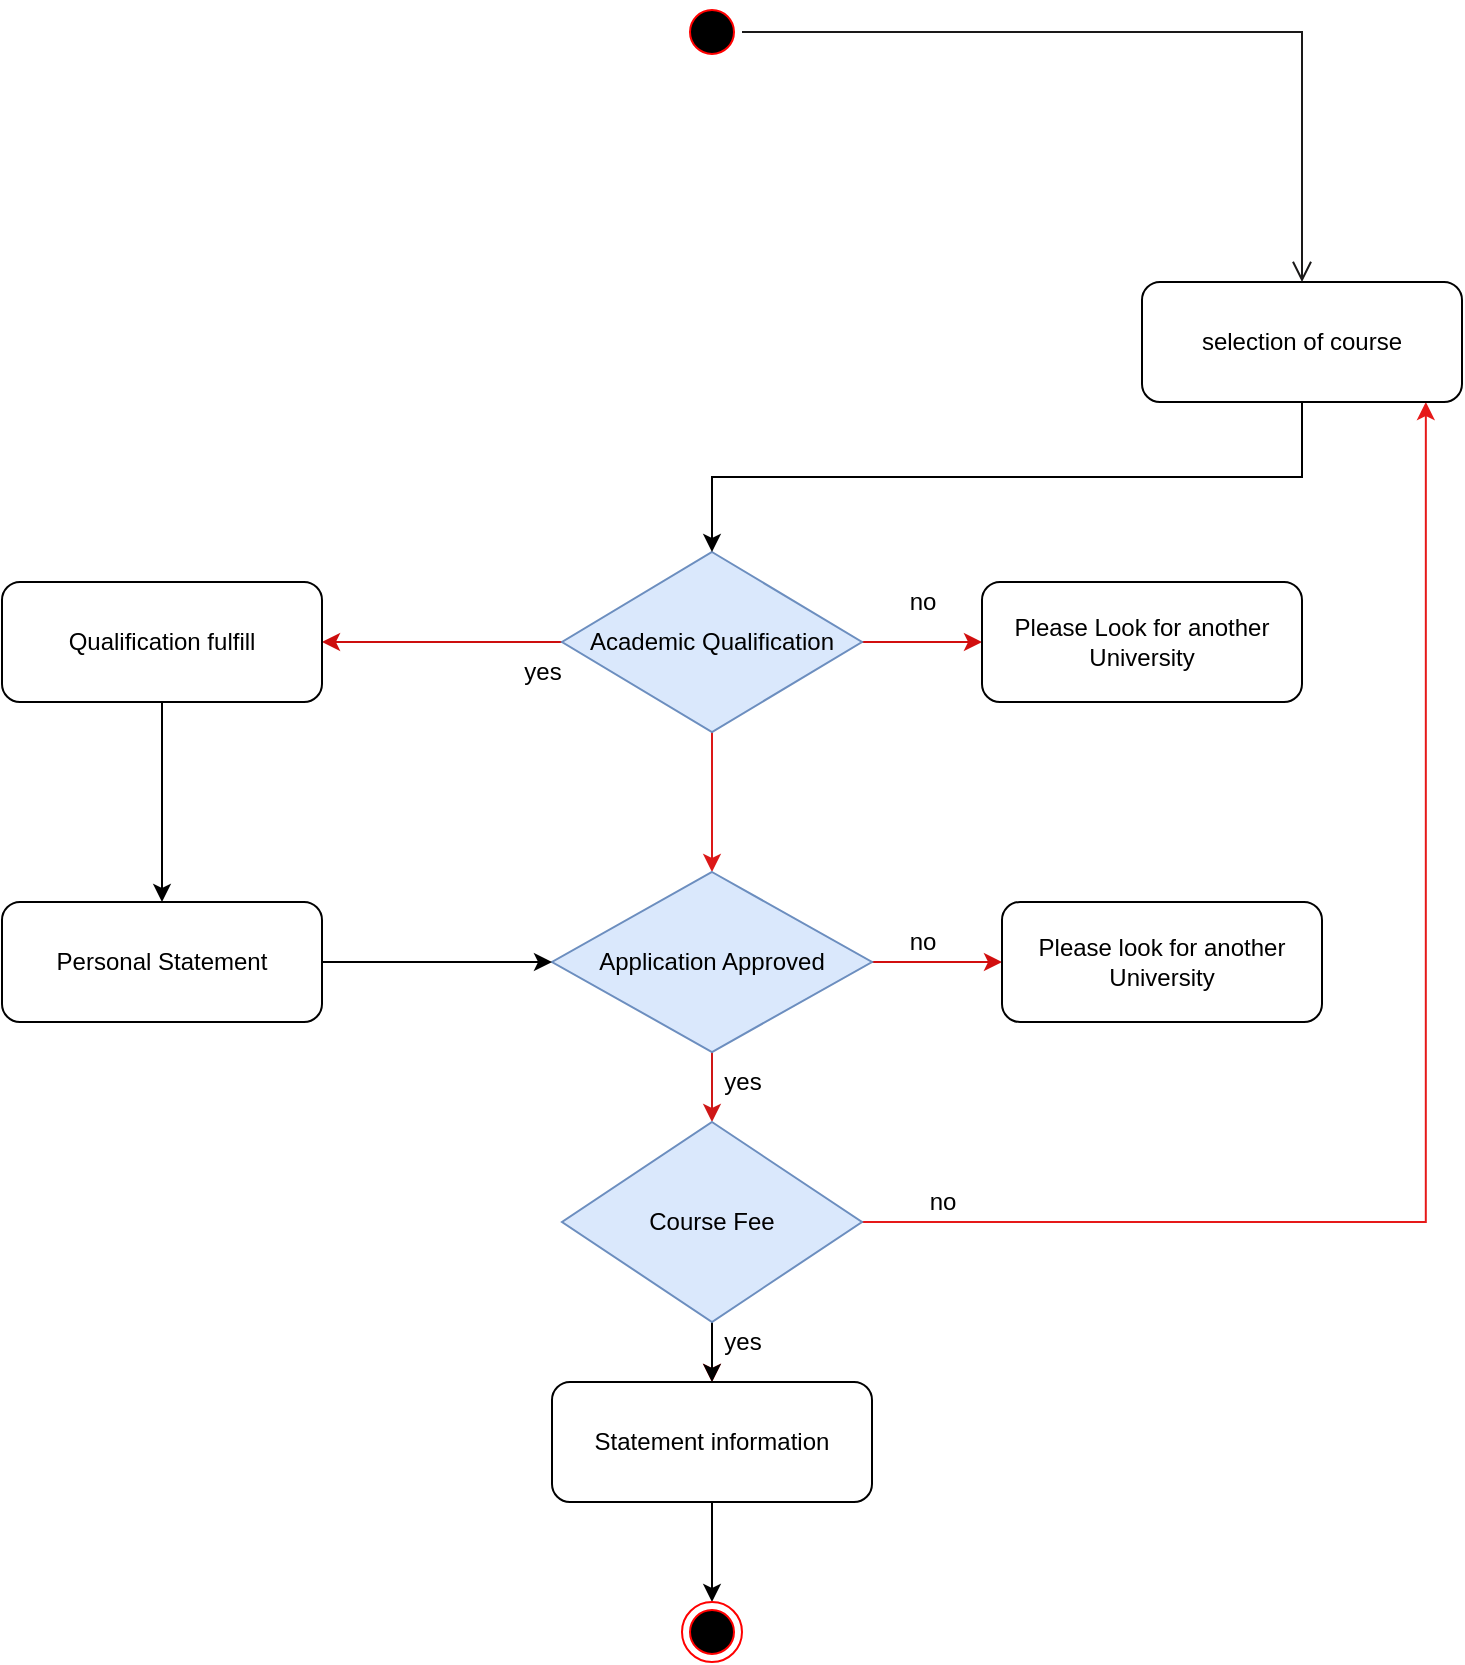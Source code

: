 <mxfile version="21.0.6" type="device"><diagram name="Page-1" id="t8pHv-tBS4W-zCxk8VuV"><mxGraphModel dx="1500" dy="949" grid="1" gridSize="10" guides="1" tooltips="1" connect="1" arrows="1" fold="1" page="1" pageScale="1" pageWidth="850" pageHeight="1100" math="0" shadow="0"><root><mxCell id="0"/><mxCell id="1" parent="0"/><mxCell id="3Pf5bdUD9AkZtXZMO2eO-12" style="edgeStyle=orthogonalEdgeStyle;rounded=0;orthogonalLoop=1;jettySize=auto;html=1;entryX=1;entryY=0.5;entryDx=0;entryDy=0;strokeColor=#cd0e0e;" edge="1" parent="1" source="3Pf5bdUD9AkZtXZMO2eO-1" target="3Pf5bdUD9AkZtXZMO2eO-3"><mxGeometry relative="1" as="geometry"/></mxCell><mxCell id="3Pf5bdUD9AkZtXZMO2eO-18" value="" style="edgeStyle=orthogonalEdgeStyle;rounded=0;orthogonalLoop=1;jettySize=auto;html=1;strokeColor=#dc1818;" edge="1" parent="1" source="3Pf5bdUD9AkZtXZMO2eO-1" target="3Pf5bdUD9AkZtXZMO2eO-2"><mxGeometry relative="1" as="geometry"/></mxCell><mxCell id="3Pf5bdUD9AkZtXZMO2eO-23" style="edgeStyle=orthogonalEdgeStyle;rounded=0;orthogonalLoop=1;jettySize=auto;html=1;entryX=0;entryY=0.5;entryDx=0;entryDy=0;strokeColor=#d20f0f;" edge="1" parent="1" source="3Pf5bdUD9AkZtXZMO2eO-1" target="3Pf5bdUD9AkZtXZMO2eO-8"><mxGeometry relative="1" as="geometry"/></mxCell><mxCell id="3Pf5bdUD9AkZtXZMO2eO-1" value="Academic Qualification" style="rhombus;whiteSpace=wrap;html=1;strokeColor=#6c8ebf;fillColor=#dae8fc;" vertex="1" parent="1"><mxGeometry x="350" y="285" width="150" height="90" as="geometry"/></mxCell><mxCell id="3Pf5bdUD9AkZtXZMO2eO-19" style="edgeStyle=orthogonalEdgeStyle;rounded=0;orthogonalLoop=1;jettySize=auto;html=1;entryX=0.5;entryY=0;entryDx=0;entryDy=0;strokeColor=#cf1717;" edge="1" parent="1" source="3Pf5bdUD9AkZtXZMO2eO-2" target="3Pf5bdUD9AkZtXZMO2eO-4"><mxGeometry relative="1" as="geometry"/></mxCell><mxCell id="3Pf5bdUD9AkZtXZMO2eO-22" style="edgeStyle=orthogonalEdgeStyle;rounded=0;orthogonalLoop=1;jettySize=auto;html=1;entryX=0;entryY=0.5;entryDx=0;entryDy=0;strokeColor=#d20f0f;" edge="1" parent="1" source="3Pf5bdUD9AkZtXZMO2eO-2" target="3Pf5bdUD9AkZtXZMO2eO-7"><mxGeometry relative="1" as="geometry"/></mxCell><mxCell id="3Pf5bdUD9AkZtXZMO2eO-2" value="Application Approved" style="rhombus;whiteSpace=wrap;html=1;strokeColor=#6c8ebf;fillColor=#dae8fc;" vertex="1" parent="1"><mxGeometry x="345" y="445" width="160" height="90" as="geometry"/></mxCell><mxCell id="3Pf5bdUD9AkZtXZMO2eO-11" style="edgeStyle=orthogonalEdgeStyle;rounded=0;orthogonalLoop=1;jettySize=auto;html=1;entryX=0.5;entryY=0;entryDx=0;entryDy=0;" edge="1" parent="1" source="3Pf5bdUD9AkZtXZMO2eO-3" target="3Pf5bdUD9AkZtXZMO2eO-6"><mxGeometry relative="1" as="geometry"/></mxCell><mxCell id="3Pf5bdUD9AkZtXZMO2eO-3" value="Qualification fulfill" style="rounded=1;whiteSpace=wrap;html=1;" vertex="1" parent="1"><mxGeometry x="70" y="300" width="160" height="60" as="geometry"/></mxCell><mxCell id="3Pf5bdUD9AkZtXZMO2eO-20" style="edgeStyle=orthogonalEdgeStyle;rounded=0;orthogonalLoop=1;jettySize=auto;html=1;entryX=0.5;entryY=0;entryDx=0;entryDy=0;strokeColor=#ee1717;" edge="1" parent="1" source="3Pf5bdUD9AkZtXZMO2eO-4" target="3Pf5bdUD9AkZtXZMO2eO-10"><mxGeometry relative="1" as="geometry"><Array as="points"><mxPoint x="425" y="680"/><mxPoint x="425" y="680"/></Array></mxGeometry></mxCell><mxCell id="3Pf5bdUD9AkZtXZMO2eO-24" style="edgeStyle=orthogonalEdgeStyle;rounded=0;orthogonalLoop=1;jettySize=auto;html=1;entryX=0.887;entryY=1;entryDx=0;entryDy=0;entryPerimeter=0;strokeColor=#e61919;" edge="1" parent="1" source="3Pf5bdUD9AkZtXZMO2eO-4" target="3Pf5bdUD9AkZtXZMO2eO-9"><mxGeometry relative="1" as="geometry"><mxPoint x="780" y="620" as="targetPoint"/></mxGeometry></mxCell><mxCell id="3Pf5bdUD9AkZtXZMO2eO-35" value="" style="edgeStyle=orthogonalEdgeStyle;rounded=0;orthogonalLoop=1;jettySize=auto;html=1;" edge="1" parent="1" source="3Pf5bdUD9AkZtXZMO2eO-4" target="3Pf5bdUD9AkZtXZMO2eO-10"><mxGeometry relative="1" as="geometry"/></mxCell><mxCell id="3Pf5bdUD9AkZtXZMO2eO-4" value="Course Fee" style="rhombus;whiteSpace=wrap;html=1;strokeColor=#6c8ebf;fillColor=#dae8fc;" vertex="1" parent="1"><mxGeometry x="350" y="570" width="150" height="100" as="geometry"/></mxCell><mxCell id="3Pf5bdUD9AkZtXZMO2eO-13" style="edgeStyle=orthogonalEdgeStyle;rounded=0;orthogonalLoop=1;jettySize=auto;html=1;" edge="1" parent="1" source="3Pf5bdUD9AkZtXZMO2eO-6" target="3Pf5bdUD9AkZtXZMO2eO-2"><mxGeometry relative="1" as="geometry"/></mxCell><mxCell id="3Pf5bdUD9AkZtXZMO2eO-6" value="Personal Statement" style="rounded=1;whiteSpace=wrap;html=1;" vertex="1" parent="1"><mxGeometry x="70" y="460" width="160" height="60" as="geometry"/></mxCell><mxCell id="3Pf5bdUD9AkZtXZMO2eO-7" value="Please look for another University" style="rounded=1;whiteSpace=wrap;html=1;" vertex="1" parent="1"><mxGeometry x="570" y="460" width="160" height="60" as="geometry"/></mxCell><mxCell id="3Pf5bdUD9AkZtXZMO2eO-8" value="Please Look for another University" style="rounded=1;whiteSpace=wrap;html=1;" vertex="1" parent="1"><mxGeometry x="560" y="300" width="160" height="60" as="geometry"/></mxCell><mxCell id="3Pf5bdUD9AkZtXZMO2eO-17" style="edgeStyle=orthogonalEdgeStyle;rounded=0;orthogonalLoop=1;jettySize=auto;html=1;exitX=0.5;exitY=1;exitDx=0;exitDy=0;" edge="1" parent="1" source="3Pf5bdUD9AkZtXZMO2eO-9" target="3Pf5bdUD9AkZtXZMO2eO-1"><mxGeometry relative="1" as="geometry"/></mxCell><mxCell id="3Pf5bdUD9AkZtXZMO2eO-9" value="selection of course" style="rounded=1;whiteSpace=wrap;html=1;" vertex="1" parent="1"><mxGeometry x="640" y="150" width="160" height="60" as="geometry"/></mxCell><mxCell id="3Pf5bdUD9AkZtXZMO2eO-21" style="edgeStyle=orthogonalEdgeStyle;rounded=0;orthogonalLoop=1;jettySize=auto;html=1;" edge="1" parent="1" source="3Pf5bdUD9AkZtXZMO2eO-10"><mxGeometry relative="1" as="geometry"><mxPoint x="425" y="810" as="targetPoint"/></mxGeometry></mxCell><mxCell id="3Pf5bdUD9AkZtXZMO2eO-10" value="Statement information" style="rounded=1;whiteSpace=wrap;html=1;" vertex="1" parent="1"><mxGeometry x="345" y="700" width="160" height="60" as="geometry"/></mxCell><mxCell id="3Pf5bdUD9AkZtXZMO2eO-25" value="" style="ellipse;html=1;shape=endState;fillColor=#000000;strokeColor=#ff0000;" vertex="1" parent="1"><mxGeometry x="410" y="810" width="30" height="30" as="geometry"/></mxCell><mxCell id="3Pf5bdUD9AkZtXZMO2eO-29" value="" style="ellipse;html=1;shape=startState;fillColor=#000000;strokeColor=#ff0000;" vertex="1" parent="1"><mxGeometry x="410" y="10" width="30" height="30" as="geometry"/></mxCell><mxCell id="3Pf5bdUD9AkZtXZMO2eO-30" value="" style="edgeStyle=orthogonalEdgeStyle;html=1;verticalAlign=bottom;endArrow=open;endSize=8;strokeColor=#1a1919;rounded=0;" edge="1" source="3Pf5bdUD9AkZtXZMO2eO-29" parent="1" target="3Pf5bdUD9AkZtXZMO2eO-9"><mxGeometry relative="1" as="geometry"><mxPoint x="425" y="100" as="targetPoint"/></mxGeometry></mxCell><mxCell id="3Pf5bdUD9AkZtXZMO2eO-31" value="yes" style="text;html=1;align=center;verticalAlign=middle;resizable=0;points=[];autosize=1;strokeColor=none;fillColor=none;" vertex="1" parent="1"><mxGeometry x="320" y="330" width="40" height="30" as="geometry"/></mxCell><mxCell id="3Pf5bdUD9AkZtXZMO2eO-32" value="no" style="text;html=1;align=center;verticalAlign=middle;resizable=0;points=[];autosize=1;strokeColor=none;fillColor=none;" vertex="1" parent="1"><mxGeometry x="510" y="295" width="40" height="30" as="geometry"/></mxCell><mxCell id="3Pf5bdUD9AkZtXZMO2eO-33" value="no" style="text;html=1;align=center;verticalAlign=middle;resizable=0;points=[];autosize=1;strokeColor=none;fillColor=none;" vertex="1" parent="1"><mxGeometry x="510" y="465" width="40" height="30" as="geometry"/></mxCell><mxCell id="3Pf5bdUD9AkZtXZMO2eO-34" value="yes" style="text;html=1;align=center;verticalAlign=middle;resizable=0;points=[];autosize=1;strokeColor=none;fillColor=none;" vertex="1" parent="1"><mxGeometry x="420" y="535" width="40" height="30" as="geometry"/></mxCell><mxCell id="3Pf5bdUD9AkZtXZMO2eO-36" value="yes" style="text;html=1;align=center;verticalAlign=middle;resizable=0;points=[];autosize=1;strokeColor=none;fillColor=none;" vertex="1" parent="1"><mxGeometry x="420" y="665" width="40" height="30" as="geometry"/></mxCell><mxCell id="3Pf5bdUD9AkZtXZMO2eO-37" value="no" style="text;html=1;align=center;verticalAlign=middle;resizable=0;points=[];autosize=1;strokeColor=none;fillColor=none;" vertex="1" parent="1"><mxGeometry x="520" y="595" width="40" height="30" as="geometry"/></mxCell></root></mxGraphModel></diagram></mxfile>
